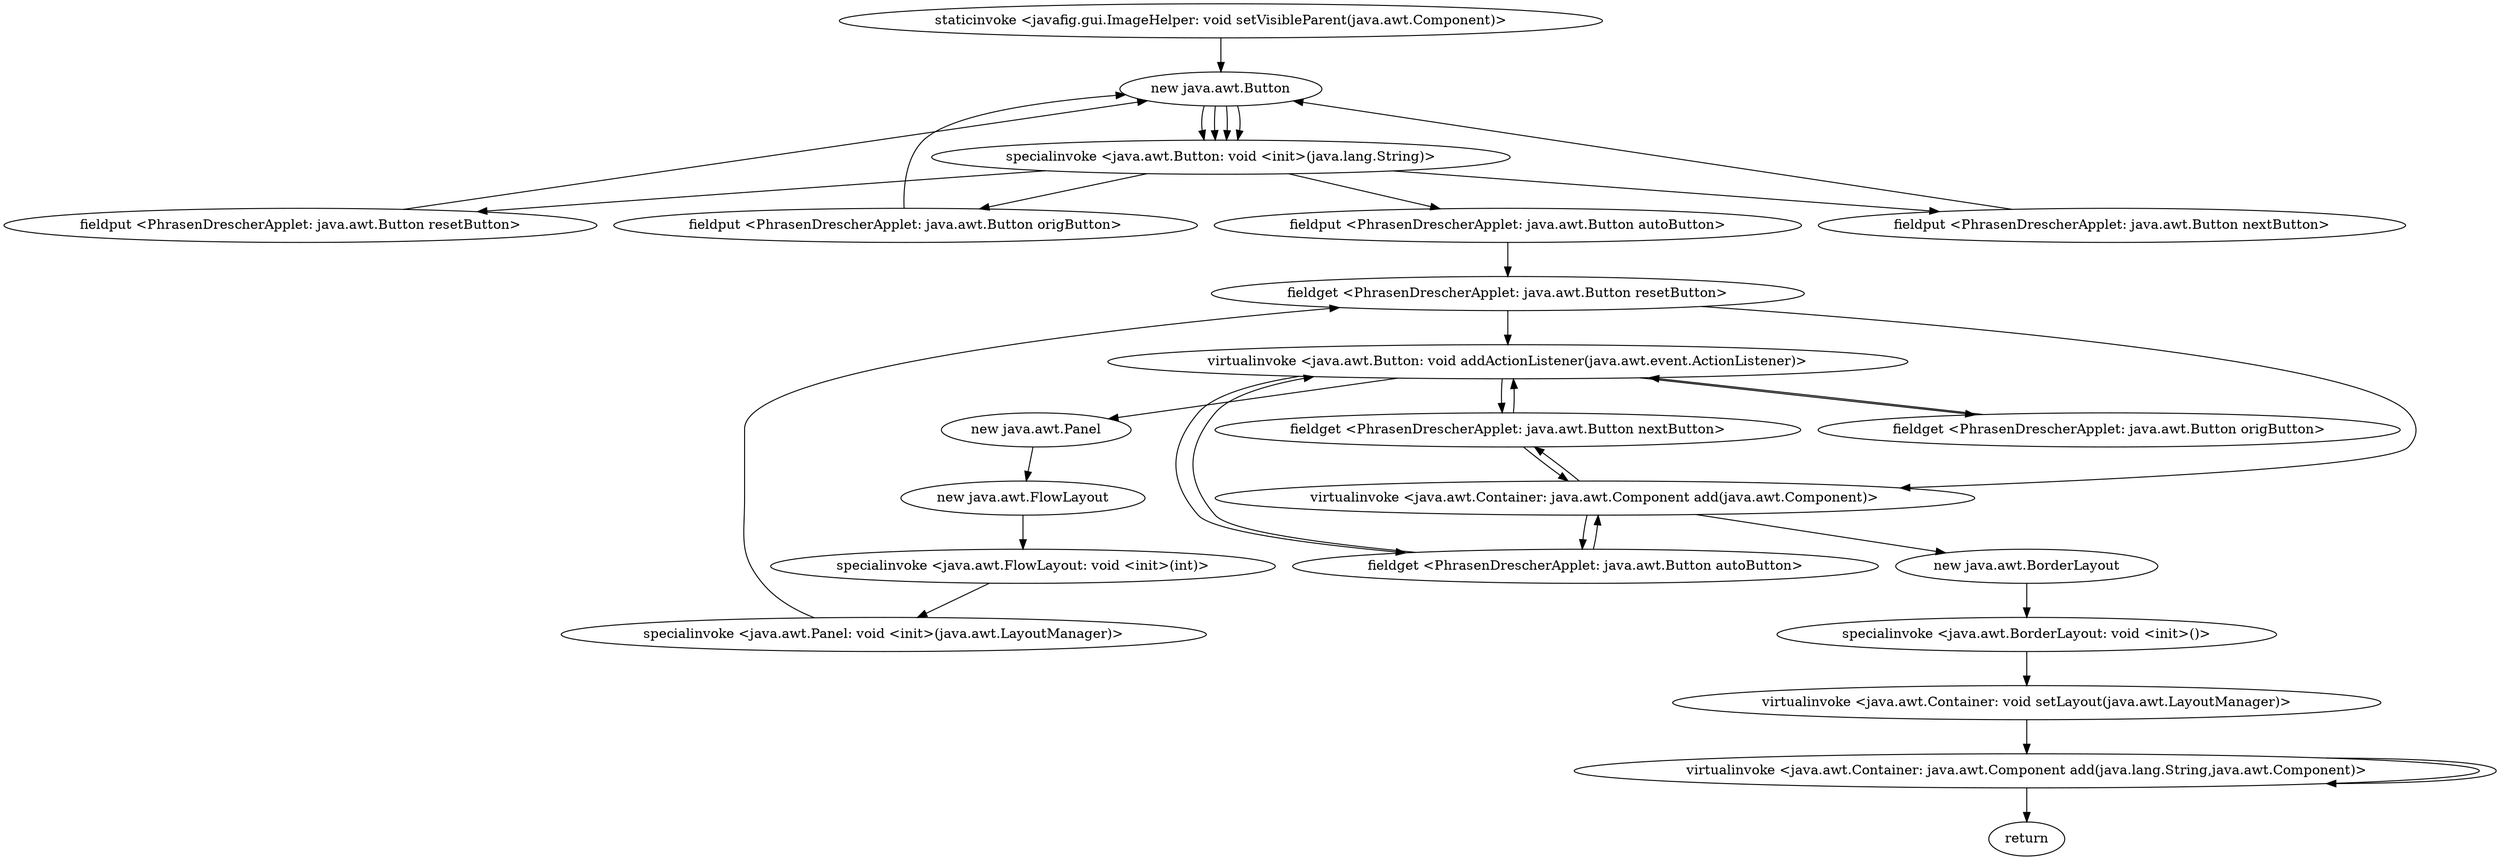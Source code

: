 digraph "" {
"staticinvoke <javafig.gui.ImageHelper: void setVisibleParent(java.awt.Component)>";
 "staticinvoke <javafig.gui.ImageHelper: void setVisibleParent(java.awt.Component)>"->"new java.awt.Button";
 "new java.awt.Button"->"specialinvoke <java.awt.Button: void <init>(java.lang.String)>";
 "specialinvoke <java.awt.Button: void <init>(java.lang.String)>"->"fieldput <PhrasenDrescherApplet: java.awt.Button resetButton>";
 "fieldput <PhrasenDrescherApplet: java.awt.Button resetButton>"->"new java.awt.Button";
 "new java.awt.Button"->"specialinvoke <java.awt.Button: void <init>(java.lang.String)>";
 "specialinvoke <java.awt.Button: void <init>(java.lang.String)>"->"fieldput <PhrasenDrescherApplet: java.awt.Button origButton>";
 "fieldput <PhrasenDrescherApplet: java.awt.Button origButton>"->"new java.awt.Button";
 "new java.awt.Button"->"specialinvoke <java.awt.Button: void <init>(java.lang.String)>";
 "specialinvoke <java.awt.Button: void <init>(java.lang.String)>"->"fieldput <PhrasenDrescherApplet: java.awt.Button nextButton>";
 "fieldput <PhrasenDrescherApplet: java.awt.Button nextButton>"->"new java.awt.Button";
 "new java.awt.Button"->"specialinvoke <java.awt.Button: void <init>(java.lang.String)>";
 "specialinvoke <java.awt.Button: void <init>(java.lang.String)>"->"fieldput <PhrasenDrescherApplet: java.awt.Button autoButton>";
 "fieldput <PhrasenDrescherApplet: java.awt.Button autoButton>"->"fieldget <PhrasenDrescherApplet: java.awt.Button resetButton>";
 "fieldget <PhrasenDrescherApplet: java.awt.Button resetButton>"->"virtualinvoke <java.awt.Button: void addActionListener(java.awt.event.ActionListener)>";
 "virtualinvoke <java.awt.Button: void addActionListener(java.awt.event.ActionListener)>"->"fieldget <PhrasenDrescherApplet: java.awt.Button origButton>";
 "fieldget <PhrasenDrescherApplet: java.awt.Button origButton>"->"virtualinvoke <java.awt.Button: void addActionListener(java.awt.event.ActionListener)>";
 "virtualinvoke <java.awt.Button: void addActionListener(java.awt.event.ActionListener)>"->"fieldget <PhrasenDrescherApplet: java.awt.Button nextButton>";
 "fieldget <PhrasenDrescherApplet: java.awt.Button nextButton>"->"virtualinvoke <java.awt.Button: void addActionListener(java.awt.event.ActionListener)>";
 "virtualinvoke <java.awt.Button: void addActionListener(java.awt.event.ActionListener)>"->"fieldget <PhrasenDrescherApplet: java.awt.Button autoButton>";
 "fieldget <PhrasenDrescherApplet: java.awt.Button autoButton>"->"virtualinvoke <java.awt.Button: void addActionListener(java.awt.event.ActionListener)>";
 "virtualinvoke <java.awt.Button: void addActionListener(java.awt.event.ActionListener)>"->"new java.awt.Panel";
 "new java.awt.Panel"->"new java.awt.FlowLayout";
 "new java.awt.FlowLayout"->"specialinvoke <java.awt.FlowLayout: void <init>(int)>";
 "specialinvoke <java.awt.FlowLayout: void <init>(int)>"->"specialinvoke <java.awt.Panel: void <init>(java.awt.LayoutManager)>";
 "specialinvoke <java.awt.Panel: void <init>(java.awt.LayoutManager)>"->"fieldget <PhrasenDrescherApplet: java.awt.Button resetButton>";
 "fieldget <PhrasenDrescherApplet: java.awt.Button resetButton>"->"virtualinvoke <java.awt.Container: java.awt.Component add(java.awt.Component)>";
 "virtualinvoke <java.awt.Container: java.awt.Component add(java.awt.Component)>"->"fieldget <PhrasenDrescherApplet: java.awt.Button nextButton>";
 "fieldget <PhrasenDrescherApplet: java.awt.Button nextButton>"->"virtualinvoke <java.awt.Container: java.awt.Component add(java.awt.Component)>";
 "virtualinvoke <java.awt.Container: java.awt.Component add(java.awt.Component)>"->"fieldget <PhrasenDrescherApplet: java.awt.Button autoButton>";
 "fieldget <PhrasenDrescherApplet: java.awt.Button autoButton>"->"virtualinvoke <java.awt.Container: java.awt.Component add(java.awt.Component)>";
 "virtualinvoke <java.awt.Container: java.awt.Component add(java.awt.Component)>"->"new java.awt.BorderLayout";
 "new java.awt.BorderLayout"->"specialinvoke <java.awt.BorderLayout: void <init>()>";
 "specialinvoke <java.awt.BorderLayout: void <init>()>"->"virtualinvoke <java.awt.Container: void setLayout(java.awt.LayoutManager)>";
 "virtualinvoke <java.awt.Container: void setLayout(java.awt.LayoutManager)>"->"virtualinvoke <java.awt.Container: java.awt.Component add(java.lang.String,java.awt.Component)>";
 "virtualinvoke <java.awt.Container: java.awt.Component add(java.lang.String,java.awt.Component)>"->"virtualinvoke <java.awt.Container: java.awt.Component add(java.lang.String,java.awt.Component)>";
 "virtualinvoke <java.awt.Container: java.awt.Component add(java.lang.String,java.awt.Component)>"->"return";
}
